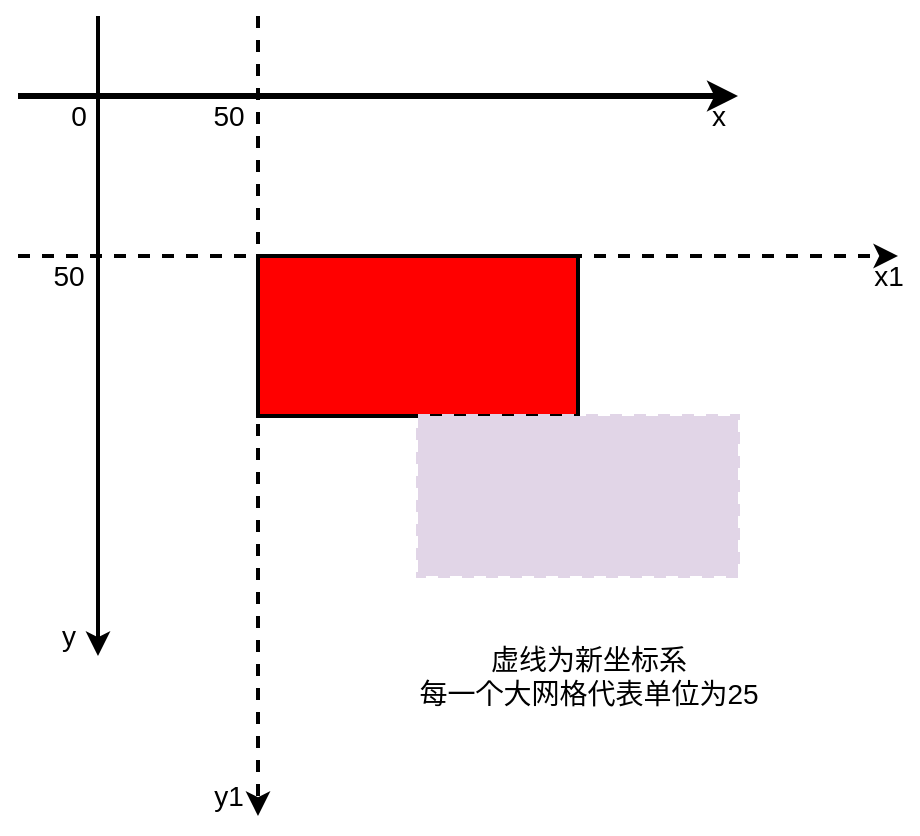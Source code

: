 <mxfile version="13.1.3">
    <diagram id="PGa_qlCYg8pmCsjZJtMJ" name="第 1 页">
        <mxGraphModel dx="623" dy="617" grid="1" gridSize="10" guides="1" tooltips="1" connect="1" arrows="1" fold="1" page="1" pageScale="1" pageWidth="827" pageHeight="1169" math="0" shadow="0">
            <root>
                <mxCell id="0"/>
                <mxCell id="1" parent="0"/>
                <mxCell id="mURyflM2bXiE29OncrUb-1" value="" style="endArrow=classic;html=1;strokeWidth=2;" parent="1" edge="1">
                    <mxGeometry width="50" height="50" relative="1" as="geometry">
                        <mxPoint x="80" y="80" as="sourcePoint"/>
                        <mxPoint x="80" y="400" as="targetPoint"/>
                    </mxGeometry>
                </mxCell>
                <mxCell id="mURyflM2bXiE29OncrUb-2" value="" style="endArrow=classic;html=1;strokeWidth=3;" parent="1" edge="1">
                    <mxGeometry width="50" height="50" relative="1" as="geometry">
                        <mxPoint x="40" y="120" as="sourcePoint"/>
                        <mxPoint x="400" y="120" as="targetPoint"/>
                    </mxGeometry>
                </mxCell>
                <mxCell id="mURyflM2bXiE29OncrUb-3" value="&lt;font style=&quot;font-size: 14px&quot;&gt;x&lt;/font&gt;" style="text;html=1;align=center;verticalAlign=middle;resizable=0;points=[];autosize=1;" parent="1" vertex="1">
                    <mxGeometry x="380" y="120" width="20" height="20" as="geometry"/>
                </mxCell>
                <mxCell id="mURyflM2bXiE29OncrUb-4" value="&lt;font style=&quot;font-size: 14px&quot;&gt;y&lt;/font&gt;" style="text;html=1;align=center;verticalAlign=middle;resizable=0;points=[];autosize=1;" parent="1" vertex="1">
                    <mxGeometry x="55" y="380" width="20" height="20" as="geometry"/>
                </mxCell>
                <mxCell id="mURyflM2bXiE29OncrUb-5" value="" style="rounded=0;whiteSpace=wrap;html=1;strokeWidth=2;fillColor=#FF0000;" parent="1" vertex="1">
                    <mxGeometry x="160" y="200" width="160" height="80" as="geometry"/>
                </mxCell>
                <mxCell id="mURyflM2bXiE29OncrUb-6" value="" style="endArrow=classic;html=1;strokeWidth=2;dashed=1;" parent="1" edge="1">
                    <mxGeometry width="50" height="50" relative="1" as="geometry">
                        <mxPoint x="160" y="80" as="sourcePoint"/>
                        <mxPoint x="160" y="480" as="targetPoint"/>
                    </mxGeometry>
                </mxCell>
                <mxCell id="mURyflM2bXiE29OncrUb-7" value="" style="endArrow=classic;html=1;dashed=1;strokeWidth=2;" parent="1" edge="1">
                    <mxGeometry width="50" height="50" relative="1" as="geometry">
                        <mxPoint x="40" y="200" as="sourcePoint"/>
                        <mxPoint x="480" y="200" as="targetPoint"/>
                    </mxGeometry>
                </mxCell>
                <mxCell id="mURyflM2bXiE29OncrUb-8" value="&lt;font style=&quot;font-size: 14px&quot;&gt;x1&lt;/font&gt;" style="text;html=1;align=center;verticalAlign=middle;resizable=0;points=[];autosize=1;" parent="1" vertex="1">
                    <mxGeometry x="460" y="200" width="30" height="20" as="geometry"/>
                </mxCell>
                <mxCell id="mURyflM2bXiE29OncrUb-9" value="&lt;font style=&quot;font-size: 14px&quot;&gt;y1&lt;/font&gt;" style="text;html=1;align=center;verticalAlign=middle;resizable=0;points=[];autosize=1;" parent="1" vertex="1">
                    <mxGeometry x="130" y="460" width="30" height="20" as="geometry"/>
                </mxCell>
                <mxCell id="mURyflM2bXiE29OncrUb-10" value="" style="rounded=0;whiteSpace=wrap;html=1;dashed=1;strokeWidth=2;strokeColor=#E1D5E7;fillColor=#E1D5E7;" parent="1" vertex="1">
                    <mxGeometry x="240" y="280" width="160" height="80" as="geometry"/>
                </mxCell>
                <mxCell id="mURyflM2bXiE29OncrUb-15" value="&lt;font style=&quot;font-size: 14px&quot;&gt;0&lt;/font&gt;" style="text;html=1;align=center;verticalAlign=middle;resizable=0;points=[];autosize=1;" parent="1" vertex="1">
                    <mxGeometry x="60" y="120" width="20" height="20" as="geometry"/>
                </mxCell>
                <mxCell id="mURyflM2bXiE29OncrUb-16" value="&lt;font style=&quot;font-size: 14px&quot;&gt;虚线为新坐标系&lt;br&gt;每一个大网格代表单位为25&lt;br&gt;&lt;/font&gt;" style="text;html=1;align=center;verticalAlign=middle;resizable=0;points=[];autosize=1;" parent="1" vertex="1">
                    <mxGeometry x="230" y="395" width="190" height="30" as="geometry"/>
                </mxCell>
                <mxCell id="YX-Z8ot5_CYYgM4PyoWb-2" value="&lt;font style=&quot;font-size: 14px&quot;&gt;50&lt;/font&gt;" style="text;html=1;align=center;verticalAlign=middle;resizable=0;points=[];autosize=1;" parent="1" vertex="1">
                    <mxGeometry x="130" y="120" width="30" height="20" as="geometry"/>
                </mxCell>
                <mxCell id="YX-Z8ot5_CYYgM4PyoWb-3" value="&lt;font style=&quot;font-size: 14px&quot;&gt;50&lt;/font&gt;" style="text;html=1;align=center;verticalAlign=middle;resizable=0;points=[];autosize=1;" parent="1" vertex="1">
                    <mxGeometry x="50" y="200" width="30" height="20" as="geometry"/>
                </mxCell>
            </root>
        </mxGraphModel>
    </diagram>
</mxfile>
